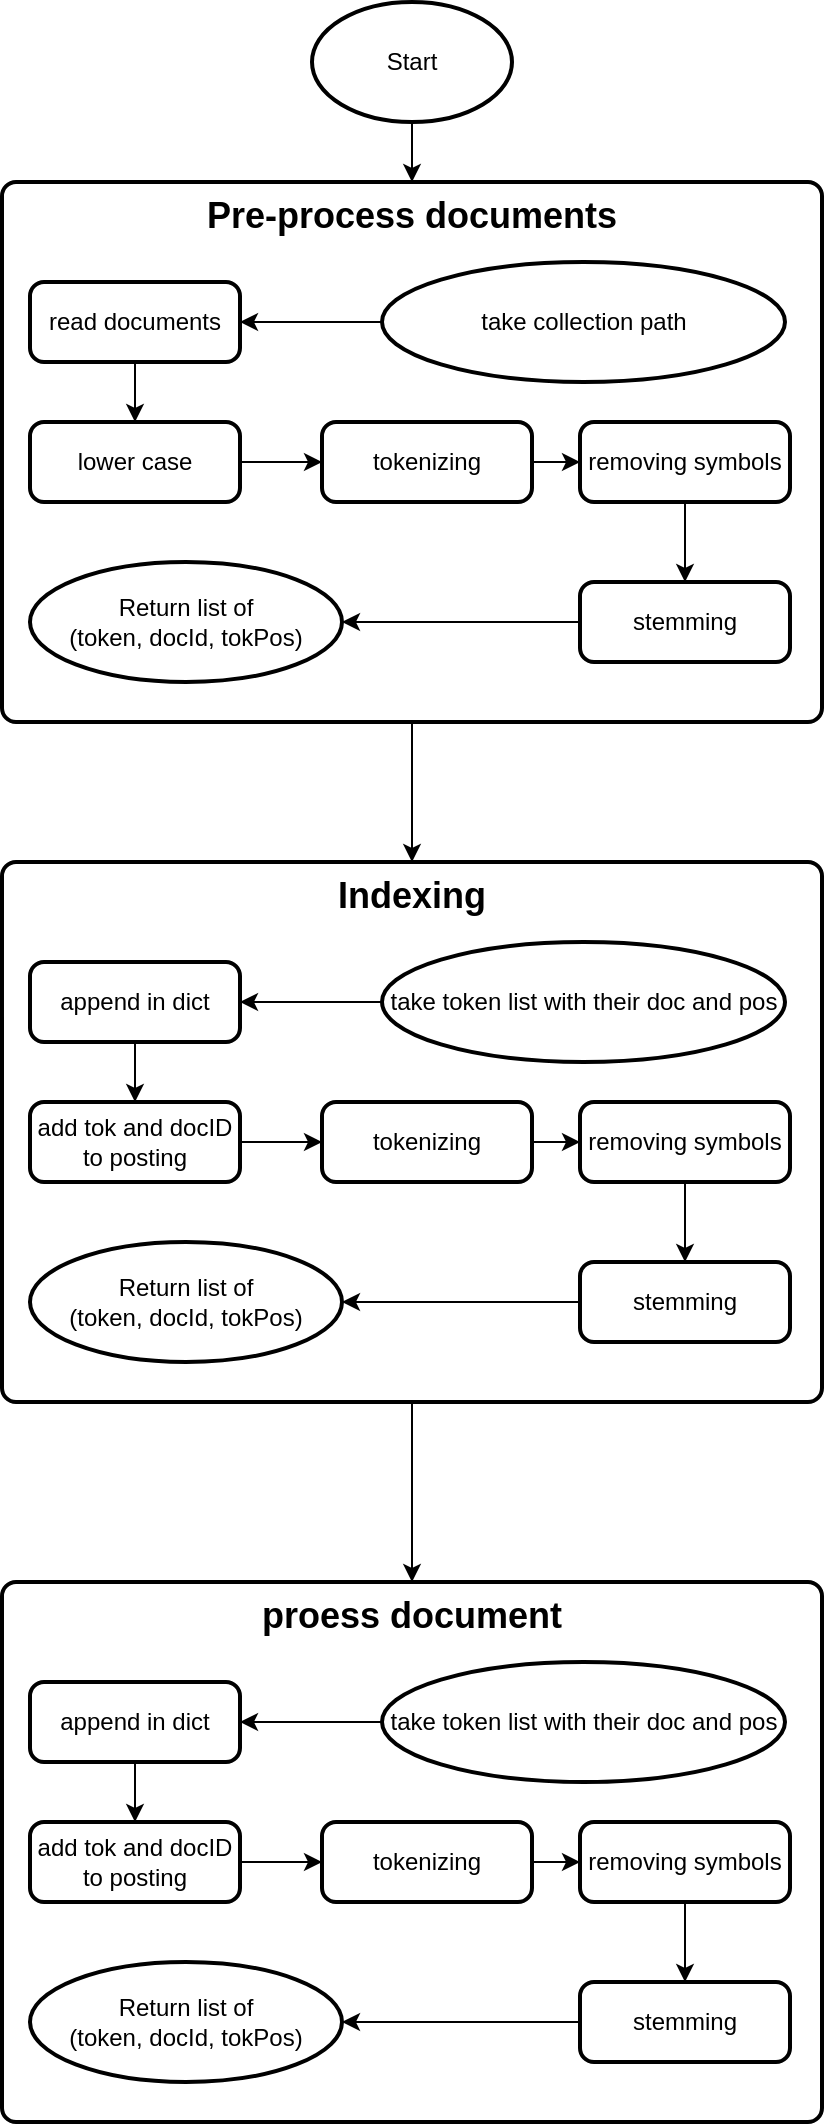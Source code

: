 <mxfile version="22.1.16" type="device" pages="3">
  <diagram name="pre-process and indexing" id="XHt6HuzonjFaK2CfurRB">
    <mxGraphModel dx="880" dy="1657" grid="1" gridSize="10" guides="1" tooltips="1" connect="1" arrows="1" fold="1" page="1" pageScale="1" pageWidth="850" pageHeight="1100" math="0" shadow="0">
      <root>
        <mxCell id="0" />
        <mxCell id="1" parent="0" />
        <mxCell id="hun0dzPTj4XmuTt-Vh2s-44" style="edgeStyle=orthogonalEdgeStyle;rounded=0;orthogonalLoop=1;jettySize=auto;html=1;" parent="1" source="hun0dzPTj4XmuTt-Vh2s-2" target="hun0dzPTj4XmuTt-Vh2s-30" edge="1">
          <mxGeometry relative="1" as="geometry" />
        </mxCell>
        <mxCell id="hun0dzPTj4XmuTt-Vh2s-2" value="Pre-process documents" style="rounded=1;whiteSpace=wrap;html=1;absoluteArcSize=1;arcSize=14;strokeWidth=2;align=center;verticalAlign=top;fontStyle=1;fontSize=18;" parent="1" vertex="1">
          <mxGeometry x="220" y="-1000" width="410" height="270" as="geometry" />
        </mxCell>
        <mxCell id="hun0dzPTj4XmuTt-Vh2s-21" style="edgeStyle=orthogonalEdgeStyle;rounded=0;orthogonalLoop=1;jettySize=auto;html=1;entryX=0.5;entryY=0;entryDx=0;entryDy=0;" parent="1" source="hun0dzPTj4XmuTt-Vh2s-1" target="hun0dzPTj4XmuTt-Vh2s-2" edge="1">
          <mxGeometry relative="1" as="geometry" />
        </mxCell>
        <mxCell id="hun0dzPTj4XmuTt-Vh2s-1" value="Start" style="strokeWidth=2;html=1;shape=mxgraph.flowchart.start_1;whiteSpace=wrap;" parent="1" vertex="1">
          <mxGeometry x="375" y="-1090" width="100" height="60" as="geometry" />
        </mxCell>
        <mxCell id="hun0dzPTj4XmuTt-Vh2s-10" style="edgeStyle=orthogonalEdgeStyle;rounded=0;orthogonalLoop=1;jettySize=auto;html=1;" parent="1" source="hun0dzPTj4XmuTt-Vh2s-6" target="hun0dzPTj4XmuTt-Vh2s-9" edge="1">
          <mxGeometry relative="1" as="geometry" />
        </mxCell>
        <mxCell id="hun0dzPTj4XmuTt-Vh2s-6" value="read documents" style="rounded=1;whiteSpace=wrap;html=1;absoluteArcSize=1;arcSize=14;strokeWidth=2;" parent="1" vertex="1">
          <mxGeometry x="234" y="-950" width="105" height="40" as="geometry" />
        </mxCell>
        <mxCell id="hun0dzPTj4XmuTt-Vh2s-12" style="edgeStyle=orthogonalEdgeStyle;rounded=0;orthogonalLoop=1;jettySize=auto;html=1;" parent="1" source="hun0dzPTj4XmuTt-Vh2s-9" target="hun0dzPTj4XmuTt-Vh2s-11" edge="1">
          <mxGeometry relative="1" as="geometry" />
        </mxCell>
        <mxCell id="hun0dzPTj4XmuTt-Vh2s-9" value="lower case" style="rounded=1;whiteSpace=wrap;html=1;absoluteArcSize=1;arcSize=14;strokeWidth=2;" parent="1" vertex="1">
          <mxGeometry x="234" y="-880" width="105" height="40" as="geometry" />
        </mxCell>
        <mxCell id="hun0dzPTj4XmuTt-Vh2s-26" style="edgeStyle=orthogonalEdgeStyle;rounded=0;orthogonalLoop=1;jettySize=auto;html=1;" parent="1" source="hun0dzPTj4XmuTt-Vh2s-11" target="hun0dzPTj4XmuTt-Vh2s-13" edge="1">
          <mxGeometry relative="1" as="geometry" />
        </mxCell>
        <mxCell id="hun0dzPTj4XmuTt-Vh2s-11" value="tokenizing" style="rounded=1;whiteSpace=wrap;html=1;absoluteArcSize=1;arcSize=14;strokeWidth=2;" parent="1" vertex="1">
          <mxGeometry x="380" y="-880" width="105" height="40" as="geometry" />
        </mxCell>
        <mxCell id="hun0dzPTj4XmuTt-Vh2s-16" value="" style="edgeStyle=orthogonalEdgeStyle;rounded=0;orthogonalLoop=1;jettySize=auto;html=1;" parent="1" source="hun0dzPTj4XmuTt-Vh2s-13" target="hun0dzPTj4XmuTt-Vh2s-15" edge="1">
          <mxGeometry relative="1" as="geometry" />
        </mxCell>
        <mxCell id="hun0dzPTj4XmuTt-Vh2s-13" value="removing symbols" style="rounded=1;whiteSpace=wrap;html=1;absoluteArcSize=1;arcSize=14;strokeWidth=2;" parent="1" vertex="1">
          <mxGeometry x="509" y="-880" width="105" height="40" as="geometry" />
        </mxCell>
        <mxCell id="hun0dzPTj4XmuTt-Vh2s-25" style="edgeStyle=orthogonalEdgeStyle;rounded=0;orthogonalLoop=1;jettySize=auto;html=1;" parent="1" source="hun0dzPTj4XmuTt-Vh2s-15" target="hun0dzPTj4XmuTt-Vh2s-23" edge="1">
          <mxGeometry relative="1" as="geometry" />
        </mxCell>
        <mxCell id="hun0dzPTj4XmuTt-Vh2s-15" value="stemming" style="rounded=1;whiteSpace=wrap;html=1;absoluteArcSize=1;arcSize=14;strokeWidth=2;" parent="1" vertex="1">
          <mxGeometry x="509" y="-800" width="105" height="40" as="geometry" />
        </mxCell>
        <mxCell id="hun0dzPTj4XmuTt-Vh2s-29" style="edgeStyle=orthogonalEdgeStyle;rounded=0;orthogonalLoop=1;jettySize=auto;html=1;" parent="1" source="hun0dzPTj4XmuTt-Vh2s-22" target="hun0dzPTj4XmuTt-Vh2s-6" edge="1">
          <mxGeometry relative="1" as="geometry" />
        </mxCell>
        <mxCell id="hun0dzPTj4XmuTt-Vh2s-22" value="take collection path" style="strokeWidth=2;html=1;shape=mxgraph.flowchart.start_1;whiteSpace=wrap;" parent="1" vertex="1">
          <mxGeometry x="410" y="-960" width="201.5" height="60" as="geometry" />
        </mxCell>
        <mxCell id="hun0dzPTj4XmuTt-Vh2s-23" value="Return list of&lt;br&gt;(token, docId, tokPos)" style="strokeWidth=2;html=1;shape=mxgraph.flowchart.start_1;whiteSpace=wrap;" parent="1" vertex="1">
          <mxGeometry x="234" y="-810" width="156" height="60" as="geometry" />
        </mxCell>
        <mxCell id="hun0dzPTj4XmuTt-Vh2s-59" style="edgeStyle=orthogonalEdgeStyle;rounded=0;orthogonalLoop=1;jettySize=auto;html=1;entryX=0.5;entryY=0;entryDx=0;entryDy=0;" parent="1" source="hun0dzPTj4XmuTt-Vh2s-30" target="hun0dzPTj4XmuTt-Vh2s-45" edge="1">
          <mxGeometry relative="1" as="geometry" />
        </mxCell>
        <mxCell id="hun0dzPTj4XmuTt-Vh2s-30" value="Indexing" style="rounded=1;whiteSpace=wrap;html=1;absoluteArcSize=1;arcSize=14;strokeWidth=2;align=center;verticalAlign=top;fontStyle=1;fontSize=18;" parent="1" vertex="1">
          <mxGeometry x="220" y="-660" width="410" height="270" as="geometry" />
        </mxCell>
        <mxCell id="hun0dzPTj4XmuTt-Vh2s-31" style="edgeStyle=orthogonalEdgeStyle;rounded=0;orthogonalLoop=1;jettySize=auto;html=1;" parent="1" source="hun0dzPTj4XmuTt-Vh2s-32" target="hun0dzPTj4XmuTt-Vh2s-34" edge="1">
          <mxGeometry relative="1" as="geometry" />
        </mxCell>
        <mxCell id="hun0dzPTj4XmuTt-Vh2s-32" value="append in dict" style="rounded=1;whiteSpace=wrap;html=1;absoluteArcSize=1;arcSize=14;strokeWidth=2;" parent="1" vertex="1">
          <mxGeometry x="234" y="-610" width="105" height="40" as="geometry" />
        </mxCell>
        <mxCell id="hun0dzPTj4XmuTt-Vh2s-33" style="edgeStyle=orthogonalEdgeStyle;rounded=0;orthogonalLoop=1;jettySize=auto;html=1;" parent="1" source="hun0dzPTj4XmuTt-Vh2s-34" target="hun0dzPTj4XmuTt-Vh2s-36" edge="1">
          <mxGeometry relative="1" as="geometry" />
        </mxCell>
        <mxCell id="hun0dzPTj4XmuTt-Vh2s-34" value="add tok and docID to posting" style="rounded=1;whiteSpace=wrap;html=1;absoluteArcSize=1;arcSize=14;strokeWidth=2;" parent="1" vertex="1">
          <mxGeometry x="234" y="-540" width="105" height="40" as="geometry" />
        </mxCell>
        <mxCell id="hun0dzPTj4XmuTt-Vh2s-35" style="edgeStyle=orthogonalEdgeStyle;rounded=0;orthogonalLoop=1;jettySize=auto;html=1;" parent="1" source="hun0dzPTj4XmuTt-Vh2s-36" target="hun0dzPTj4XmuTt-Vh2s-38" edge="1">
          <mxGeometry relative="1" as="geometry" />
        </mxCell>
        <mxCell id="hun0dzPTj4XmuTt-Vh2s-36" value="tokenizing" style="rounded=1;whiteSpace=wrap;html=1;absoluteArcSize=1;arcSize=14;strokeWidth=2;" parent="1" vertex="1">
          <mxGeometry x="380" y="-540" width="105" height="40" as="geometry" />
        </mxCell>
        <mxCell id="hun0dzPTj4XmuTt-Vh2s-37" value="" style="edgeStyle=orthogonalEdgeStyle;rounded=0;orthogonalLoop=1;jettySize=auto;html=1;" parent="1" source="hun0dzPTj4XmuTt-Vh2s-38" target="hun0dzPTj4XmuTt-Vh2s-40" edge="1">
          <mxGeometry relative="1" as="geometry" />
        </mxCell>
        <mxCell id="hun0dzPTj4XmuTt-Vh2s-38" value="removing symbols" style="rounded=1;whiteSpace=wrap;html=1;absoluteArcSize=1;arcSize=14;strokeWidth=2;" parent="1" vertex="1">
          <mxGeometry x="509" y="-540" width="105" height="40" as="geometry" />
        </mxCell>
        <mxCell id="hun0dzPTj4XmuTt-Vh2s-39" style="edgeStyle=orthogonalEdgeStyle;rounded=0;orthogonalLoop=1;jettySize=auto;html=1;" parent="1" source="hun0dzPTj4XmuTt-Vh2s-40" target="hun0dzPTj4XmuTt-Vh2s-43" edge="1">
          <mxGeometry relative="1" as="geometry" />
        </mxCell>
        <mxCell id="hun0dzPTj4XmuTt-Vh2s-40" value="stemming" style="rounded=1;whiteSpace=wrap;html=1;absoluteArcSize=1;arcSize=14;strokeWidth=2;" parent="1" vertex="1">
          <mxGeometry x="509" y="-460" width="105" height="40" as="geometry" />
        </mxCell>
        <mxCell id="hun0dzPTj4XmuTt-Vh2s-41" style="edgeStyle=orthogonalEdgeStyle;rounded=0;orthogonalLoop=1;jettySize=auto;html=1;" parent="1" source="hun0dzPTj4XmuTt-Vh2s-42" target="hun0dzPTj4XmuTt-Vh2s-32" edge="1">
          <mxGeometry relative="1" as="geometry" />
        </mxCell>
        <mxCell id="hun0dzPTj4XmuTt-Vh2s-42" value="take token list with their doc and pos" style="strokeWidth=2;html=1;shape=mxgraph.flowchart.start_1;whiteSpace=wrap;" parent="1" vertex="1">
          <mxGeometry x="410" y="-620" width="201.5" height="60" as="geometry" />
        </mxCell>
        <mxCell id="hun0dzPTj4XmuTt-Vh2s-43" value="Return list of&lt;br&gt;(token, docId, tokPos)" style="strokeWidth=2;html=1;shape=mxgraph.flowchart.start_1;whiteSpace=wrap;" parent="1" vertex="1">
          <mxGeometry x="234" y="-470" width="156" height="60" as="geometry" />
        </mxCell>
        <mxCell id="hun0dzPTj4XmuTt-Vh2s-45" value="proess document" style="rounded=1;whiteSpace=wrap;html=1;absoluteArcSize=1;arcSize=14;strokeWidth=2;align=center;verticalAlign=top;fontStyle=1;fontSize=18;" parent="1" vertex="1">
          <mxGeometry x="220" y="-300" width="410" height="270" as="geometry" />
        </mxCell>
        <mxCell id="hun0dzPTj4XmuTt-Vh2s-46" style="edgeStyle=orthogonalEdgeStyle;rounded=0;orthogonalLoop=1;jettySize=auto;html=1;" parent="1" source="hun0dzPTj4XmuTt-Vh2s-47" target="hun0dzPTj4XmuTt-Vh2s-49" edge="1">
          <mxGeometry relative="1" as="geometry" />
        </mxCell>
        <mxCell id="hun0dzPTj4XmuTt-Vh2s-47" value="append in dict" style="rounded=1;whiteSpace=wrap;html=1;absoluteArcSize=1;arcSize=14;strokeWidth=2;" parent="1" vertex="1">
          <mxGeometry x="234" y="-250" width="105" height="40" as="geometry" />
        </mxCell>
        <mxCell id="hun0dzPTj4XmuTt-Vh2s-48" style="edgeStyle=orthogonalEdgeStyle;rounded=0;orthogonalLoop=1;jettySize=auto;html=1;" parent="1" source="hun0dzPTj4XmuTt-Vh2s-49" target="hun0dzPTj4XmuTt-Vh2s-51" edge="1">
          <mxGeometry relative="1" as="geometry" />
        </mxCell>
        <mxCell id="hun0dzPTj4XmuTt-Vh2s-49" value="add tok and docID to posting" style="rounded=1;whiteSpace=wrap;html=1;absoluteArcSize=1;arcSize=14;strokeWidth=2;" parent="1" vertex="1">
          <mxGeometry x="234" y="-180" width="105" height="40" as="geometry" />
        </mxCell>
        <mxCell id="hun0dzPTj4XmuTt-Vh2s-50" style="edgeStyle=orthogonalEdgeStyle;rounded=0;orthogonalLoop=1;jettySize=auto;html=1;" parent="1" source="hun0dzPTj4XmuTt-Vh2s-51" target="hun0dzPTj4XmuTt-Vh2s-53" edge="1">
          <mxGeometry relative="1" as="geometry" />
        </mxCell>
        <mxCell id="hun0dzPTj4XmuTt-Vh2s-51" value="tokenizing" style="rounded=1;whiteSpace=wrap;html=1;absoluteArcSize=1;arcSize=14;strokeWidth=2;" parent="1" vertex="1">
          <mxGeometry x="380" y="-180" width="105" height="40" as="geometry" />
        </mxCell>
        <mxCell id="hun0dzPTj4XmuTt-Vh2s-52" value="" style="edgeStyle=orthogonalEdgeStyle;rounded=0;orthogonalLoop=1;jettySize=auto;html=1;" parent="1" source="hun0dzPTj4XmuTt-Vh2s-53" target="hun0dzPTj4XmuTt-Vh2s-55" edge="1">
          <mxGeometry relative="1" as="geometry" />
        </mxCell>
        <mxCell id="hun0dzPTj4XmuTt-Vh2s-53" value="removing symbols" style="rounded=1;whiteSpace=wrap;html=1;absoluteArcSize=1;arcSize=14;strokeWidth=2;" parent="1" vertex="1">
          <mxGeometry x="509" y="-180" width="105" height="40" as="geometry" />
        </mxCell>
        <mxCell id="hun0dzPTj4XmuTt-Vh2s-54" style="edgeStyle=orthogonalEdgeStyle;rounded=0;orthogonalLoop=1;jettySize=auto;html=1;" parent="1" source="hun0dzPTj4XmuTt-Vh2s-55" target="hun0dzPTj4XmuTt-Vh2s-58" edge="1">
          <mxGeometry relative="1" as="geometry" />
        </mxCell>
        <mxCell id="hun0dzPTj4XmuTt-Vh2s-55" value="stemming" style="rounded=1;whiteSpace=wrap;html=1;absoluteArcSize=1;arcSize=14;strokeWidth=2;" parent="1" vertex="1">
          <mxGeometry x="509" y="-100" width="105" height="40" as="geometry" />
        </mxCell>
        <mxCell id="hun0dzPTj4XmuTt-Vh2s-56" style="edgeStyle=orthogonalEdgeStyle;rounded=0;orthogonalLoop=1;jettySize=auto;html=1;" parent="1" source="hun0dzPTj4XmuTt-Vh2s-57" target="hun0dzPTj4XmuTt-Vh2s-47" edge="1">
          <mxGeometry relative="1" as="geometry" />
        </mxCell>
        <mxCell id="hun0dzPTj4XmuTt-Vh2s-57" value="take token list with their doc and pos" style="strokeWidth=2;html=1;shape=mxgraph.flowchart.start_1;whiteSpace=wrap;" parent="1" vertex="1">
          <mxGeometry x="410" y="-260" width="201.5" height="60" as="geometry" />
        </mxCell>
        <mxCell id="hun0dzPTj4XmuTt-Vh2s-58" value="Return list of&lt;br&gt;(token, docId, tokPos)" style="strokeWidth=2;html=1;shape=mxgraph.flowchart.start_1;whiteSpace=wrap;" parent="1" vertex="1">
          <mxGeometry x="234" y="-110" width="156" height="60" as="geometry" />
        </mxCell>
      </root>
    </mxGraphModel>
  </diagram>
  <diagram id="6Qc9yzMz3X6dKoKA0TK8" name="query resolving">
    <mxGraphModel dx="880" dy="1657" grid="1" gridSize="10" guides="1" tooltips="1" connect="1" arrows="1" fold="1" page="1" pageScale="1" pageWidth="850" pageHeight="1100" math="0" shadow="0">
      <root>
        <mxCell id="0" />
        <mxCell id="1" parent="0" />
        <mxCell id="PDiiPKrnj8VNQ2zXjHpO-53" value="" style="edgeStyle=orthogonalEdgeStyle;rounded=0;orthogonalLoop=1;jettySize=auto;html=1;" edge="1" parent="1" source="PDiiPKrnj8VNQ2zXjHpO-4" target="PDiiPKrnj8VNQ2zXjHpO-52">
          <mxGeometry relative="1" as="geometry" />
        </mxCell>
        <mxCell id="PDiiPKrnj8VNQ2zXjHpO-4" value="Start" style="strokeWidth=2;html=1;shape=mxgraph.flowchart.start_1;whiteSpace=wrap;" vertex="1" parent="1">
          <mxGeometry x="375" y="-1090" width="100" height="60" as="geometry" />
        </mxCell>
        <mxCell id="PDiiPKrnj8VNQ2zXjHpO-47" value="make equivalent query based on that token" style="rounded=1;whiteSpace=wrap;html=1;" vertex="1" parent="1">
          <mxGeometry x="550" y="-990" width="120" height="60" as="geometry" />
        </mxCell>
        <mxCell id="PDiiPKrnj8VNQ2zXjHpO-54" value="Yes" style="edgeStyle=orthogonalEdgeStyle;rounded=0;orthogonalLoop=1;jettySize=auto;html=1;" edge="1" parent="1" source="PDiiPKrnj8VNQ2zXjHpO-52" target="PDiiPKrnj8VNQ2zXjHpO-47">
          <mxGeometry relative="1" as="geometry" />
        </mxCell>
        <mxCell id="PDiiPKrnj8VNQ2zXjHpO-60" value="No" style="edgeStyle=orthogonalEdgeStyle;rounded=0;orthogonalLoop=1;jettySize=auto;html=1;" edge="1" parent="1" source="PDiiPKrnj8VNQ2zXjHpO-52" target="PDiiPKrnj8VNQ2zXjHpO-59">
          <mxGeometry relative="1" as="geometry" />
        </mxCell>
        <mxCell id="PDiiPKrnj8VNQ2zXjHpO-52" value="is * in query" style="rhombus;whiteSpace=wrap;html=1;strokeWidth=2;" vertex="1" parent="1">
          <mxGeometry x="385" y="-1000" width="80" height="80" as="geometry" />
        </mxCell>
        <mxCell id="PDiiPKrnj8VNQ2zXjHpO-56" style="edgeStyle=orthogonalEdgeStyle;rounded=0;orthogonalLoop=1;jettySize=auto;html=1;entryX=1;entryY=0.5;entryDx=0;entryDy=0;entryPerimeter=0;" edge="1" parent="1" source="PDiiPKrnj8VNQ2zXjHpO-47" target="PDiiPKrnj8VNQ2zXjHpO-4">
          <mxGeometry relative="1" as="geometry">
            <Array as="points">
              <mxPoint x="610" y="-1060" />
            </Array>
          </mxGeometry>
        </mxCell>
        <mxCell id="PDiiPKrnj8VNQ2zXjHpO-59" value="" style="rounded=1;whiteSpace=wrap;html=1;strokeWidth=2;" vertex="1" parent="1">
          <mxGeometry x="365" y="-830" width="120" height="60" as="geometry" />
        </mxCell>
      </root>
    </mxGraphModel>
  </diagram>
  <diagram id="ULSIS1ShNGg4ICSSYNWC" name="handle_or">
    <mxGraphModel dx="838" dy="1630" grid="1" gridSize="10" guides="1" tooltips="1" connect="1" arrows="1" fold="1" page="1" pageScale="1" pageWidth="850" pageHeight="1100" math="0" shadow="0">
      <root>
        <mxCell id="0" />
        <mxCell id="1" parent="0" />
        <mxCell id="JPo0LxB0wBdKMaRycMX4-1" value="" style="edgeStyle=orthogonalEdgeStyle;rounded=0;orthogonalLoop=1;jettySize=auto;html=1;" edge="1" parent="1" source="JPo0LxB0wBdKMaRycMX4-9" target="JPo0LxB0wBdKMaRycMX4-6">
          <mxGeometry relative="1" as="geometry" />
        </mxCell>
        <mxCell id="JPo0LxB0wBdKMaRycMX4-2" value="Start" style="strokeWidth=2;html=1;shape=mxgraph.flowchart.start_1;whiteSpace=wrap;" vertex="1" parent="1">
          <mxGeometry x="110" y="-1050" width="100" height="60" as="geometry" />
        </mxCell>
        <mxCell id="JPo0LxB0wBdKMaRycMX4-4" value="Yes" style="edgeStyle=orthogonalEdgeStyle;rounded=0;orthogonalLoop=1;jettySize=auto;html=1;" edge="1" parent="1" source="JPo0LxB0wBdKMaRycMX4-6" target="JPo0LxB0wBdKMaRycMX4-15">
          <mxGeometry relative="1" as="geometry">
            <mxPoint x="160" y="-680" as="targetPoint" />
          </mxGeometry>
        </mxCell>
        <mxCell id="JPo0LxB0wBdKMaRycMX4-13" value="No" style="edgeStyle=orthogonalEdgeStyle;rounded=0;orthogonalLoop=1;jettySize=auto;html=1;" edge="1" parent="1" source="JPo0LxB0wBdKMaRycMX4-6" target="JPo0LxB0wBdKMaRycMX4-12">
          <mxGeometry relative="1" as="geometry" />
        </mxCell>
        <mxCell id="JPo0LxB0wBdKMaRycMX4-6" value="is token the &quot;OR&quot;" style="rhombus;whiteSpace=wrap;html=1;strokeWidth=2;" vertex="1" parent="1">
          <mxGeometry x="120" y="-840" width="80" height="80" as="geometry" />
        </mxCell>
        <mxCell id="JPo0LxB0wBdKMaRycMX4-10" value="" style="edgeStyle=orthogonalEdgeStyle;rounded=0;orthogonalLoop=1;jettySize=auto;html=1;" edge="1" parent="1" source="JPo0LxB0wBdKMaRycMX4-2" target="JPo0LxB0wBdKMaRycMX4-9">
          <mxGeometry relative="1" as="geometry">
            <mxPoint x="160" y="-990" as="sourcePoint" />
            <mxPoint x="160" y="-840" as="targetPoint" />
          </mxGeometry>
        </mxCell>
        <mxCell id="JPo0LxB0wBdKMaRycMX4-9" value="Push to new query" style="rounded=1;whiteSpace=wrap;html=1;strokeWidth=2;" vertex="1" parent="1">
          <mxGeometry x="100" y="-950" width="120" height="60" as="geometry" />
        </mxCell>
        <mxCell id="JPo0LxB0wBdKMaRycMX4-27" value="" style="edgeStyle=orthogonalEdgeStyle;rounded=0;orthogonalLoop=1;jettySize=auto;html=1;" edge="1" parent="1" source="JPo0LxB0wBdKMaRycMX4-12" target="JPo0LxB0wBdKMaRycMX4-26">
          <mxGeometry relative="1" as="geometry" />
        </mxCell>
        <mxCell id="JPo0LxB0wBdKMaRycMX4-12" value="next token" style="rounded=1;whiteSpace=wrap;html=1;strokeWidth=2;" vertex="1" parent="1">
          <mxGeometry x="295" y="-830" width="120" height="60" as="geometry" />
        </mxCell>
        <mxCell id="JPo0LxB0wBdKMaRycMX4-18" value="" style="edgeStyle=orthogonalEdgeStyle;rounded=0;orthogonalLoop=1;jettySize=auto;html=1;" edge="1" parent="1" source="JPo0LxB0wBdKMaRycMX4-15" target="JPo0LxB0wBdKMaRycMX4-17">
          <mxGeometry relative="1" as="geometry" />
        </mxCell>
        <mxCell id="JPo0LxB0wBdKMaRycMX4-15" value="pop the new query" style="whiteSpace=wrap;html=1;rounded=1;" vertex="1" parent="1">
          <mxGeometry x="100" y="-540" width="120" height="60" as="geometry" />
        </mxCell>
        <mxCell id="JPo0LxB0wBdKMaRycMX4-20" value="" style="edgeStyle=orthogonalEdgeStyle;rounded=0;orthogonalLoop=1;jettySize=auto;html=1;" edge="1" parent="1" source="JPo0LxB0wBdKMaRycMX4-17" target="JPo0LxB0wBdKMaRycMX4-19">
          <mxGeometry relative="1" as="geometry" />
        </mxCell>
        <mxCell id="JPo0LxB0wBdKMaRycMX4-17" value="calculate OR" style="whiteSpace=wrap;html=1;rounded=1;" vertex="1" parent="1">
          <mxGeometry x="100" y="-420" width="120" height="60" as="geometry" />
        </mxCell>
        <mxCell id="JPo0LxB0wBdKMaRycMX4-22" value="" style="edgeStyle=orthogonalEdgeStyle;rounded=0;orthogonalLoop=1;jettySize=auto;html=1;" edge="1" parent="1" source="JPo0LxB0wBdKMaRycMX4-19" target="JPo0LxB0wBdKMaRycMX4-21">
          <mxGeometry relative="1" as="geometry" />
        </mxCell>
        <mxCell id="JPo0LxB0wBdKMaRycMX4-19" value="push the result to new query" style="whiteSpace=wrap;html=1;rounded=1;" vertex="1" parent="1">
          <mxGeometry x="100" y="-280" width="120" height="60" as="geometry" />
        </mxCell>
        <mxCell id="JPo0LxB0wBdKMaRycMX4-23" style="edgeStyle=orthogonalEdgeStyle;rounded=0;orthogonalLoop=1;jettySize=auto;html=1;" edge="1" parent="1" source="JPo0LxB0wBdKMaRycMX4-21" target="JPo0LxB0wBdKMaRycMX4-12">
          <mxGeometry relative="1" as="geometry" />
        </mxCell>
        <mxCell id="JPo0LxB0wBdKMaRycMX4-21" value="set jump flag" style="whiteSpace=wrap;html=1;rounded=1;" vertex="1" parent="1">
          <mxGeometry x="100" y="-140" width="120" height="60" as="geometry" />
        </mxCell>
        <mxCell id="JPo0LxB0wBdKMaRycMX4-28" value="No" style="edgeStyle=orthogonalEdgeStyle;rounded=0;orthogonalLoop=1;jettySize=auto;html=1;entryX=1;entryY=0.5;entryDx=0;entryDy=0;" edge="1" parent="1" source="JPo0LxB0wBdKMaRycMX4-26" target="JPo0LxB0wBdKMaRycMX4-9">
          <mxGeometry x="-0.774" relative="1" as="geometry">
            <Array as="points">
              <mxPoint x="495" y="-920" />
            </Array>
            <mxPoint as="offset" />
          </mxGeometry>
        </mxCell>
        <mxCell id="JPo0LxB0wBdKMaRycMX4-37" value="Yes" style="edgeStyle=orthogonalEdgeStyle;rounded=0;orthogonalLoop=1;jettySize=auto;html=1;" edge="1" parent="1" source="JPo0LxB0wBdKMaRycMX4-26" target="JPo0LxB0wBdKMaRycMX4-32">
          <mxGeometry relative="1" as="geometry" />
        </mxCell>
        <mxCell id="JPo0LxB0wBdKMaRycMX4-26" value="jump flag" style="rhombus;whiteSpace=wrap;html=1;rounded=1;strokeWidth=2;" vertex="1" parent="1">
          <mxGeometry x="455" y="-840" width="80" height="80" as="geometry" />
        </mxCell>
        <mxCell id="JPo0LxB0wBdKMaRycMX4-40" style="edgeStyle=orthogonalEdgeStyle;rounded=0;orthogonalLoop=1;jettySize=auto;html=1;" edge="1" parent="1" source="JPo0LxB0wBdKMaRycMX4-32" target="JPo0LxB0wBdKMaRycMX4-12">
          <mxGeometry relative="1" as="geometry" />
        </mxCell>
        <mxCell id="JPo0LxB0wBdKMaRycMX4-32" value="reset flag" style="whiteSpace=wrap;html=1;rounded=1;strokeWidth=2;" vertex="1" parent="1">
          <mxGeometry x="435" y="-690" width="120" height="60" as="geometry" />
        </mxCell>
      </root>
    </mxGraphModel>
  </diagram>
</mxfile>
